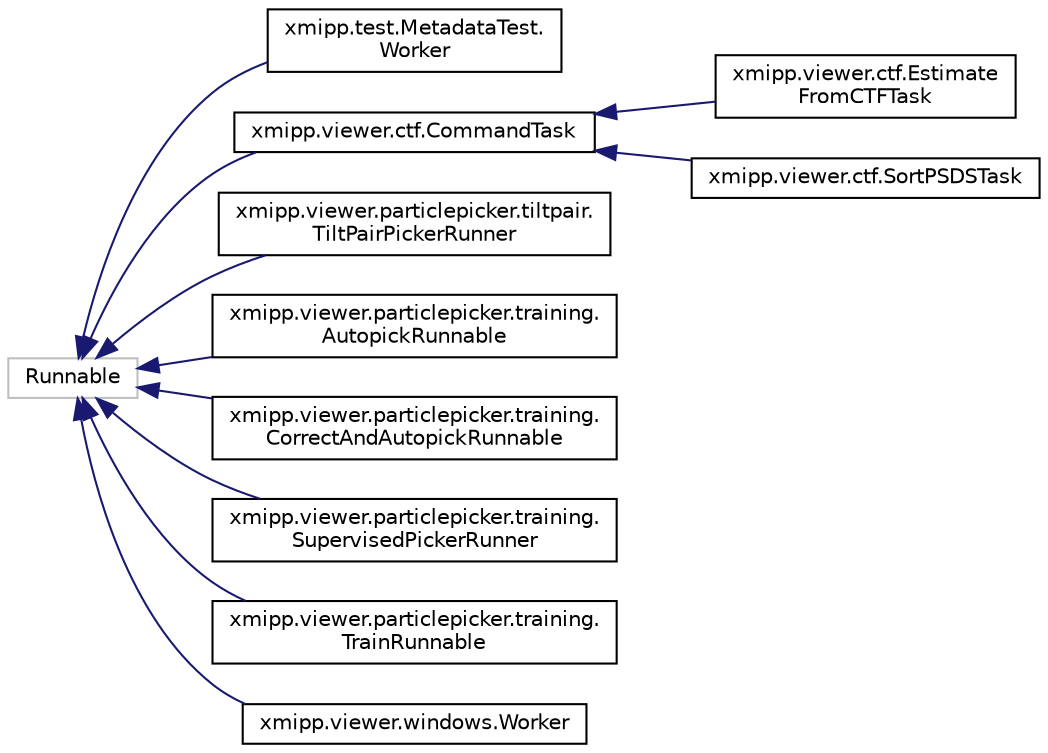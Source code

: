 digraph "Graphical Class Hierarchy"
{
  edge [fontname="Helvetica",fontsize="10",labelfontname="Helvetica",labelfontsize="10"];
  node [fontname="Helvetica",fontsize="10",shape=record];
  rankdir="LR";
  Node23 [label="Runnable",height=0.2,width=0.4,color="grey75", fillcolor="white", style="filled"];
  Node23 -> Node0 [dir="back",color="midnightblue",fontsize="10",style="solid",fontname="Helvetica"];
  Node0 [label="xmipp.test.MetadataTest.\lWorker",height=0.2,width=0.4,color="black", fillcolor="white", style="filled",URL="$classxmipp_1_1test_1_1MetadataTest_1_1Worker.html"];
  Node23 -> Node25 [dir="back",color="midnightblue",fontsize="10",style="solid",fontname="Helvetica"];
  Node25 [label="xmipp.viewer.ctf.CommandTask",height=0.2,width=0.4,color="black", fillcolor="white", style="filled",URL="$classxmipp_1_1viewer_1_1ctf_1_1CommandTask.html"];
  Node25 -> Node26 [dir="back",color="midnightblue",fontsize="10",style="solid",fontname="Helvetica"];
  Node26 [label="xmipp.viewer.ctf.Estimate\lFromCTFTask",height=0.2,width=0.4,color="black", fillcolor="white", style="filled",URL="$classxmipp_1_1viewer_1_1ctf_1_1EstimateFromCTFTask.html"];
  Node25 -> Node27 [dir="back",color="midnightblue",fontsize="10",style="solid",fontname="Helvetica"];
  Node27 [label="xmipp.viewer.ctf.SortPSDSTask",height=0.2,width=0.4,color="black", fillcolor="white", style="filled",URL="$classxmipp_1_1viewer_1_1ctf_1_1SortPSDSTask.html"];
  Node23 -> Node28 [dir="back",color="midnightblue",fontsize="10",style="solid",fontname="Helvetica"];
  Node28 [label="xmipp.viewer.particlepicker.tiltpair.\lTiltPairPickerRunner",height=0.2,width=0.4,color="black", fillcolor="white", style="filled",URL="$classxmipp_1_1viewer_1_1particlepicker_1_1tiltpair_1_1TiltPairPickerRunner.html"];
  Node23 -> Node29 [dir="back",color="midnightblue",fontsize="10",style="solid",fontname="Helvetica"];
  Node29 [label="xmipp.viewer.particlepicker.training.\lAutopickRunnable",height=0.2,width=0.4,color="black", fillcolor="white", style="filled",URL="$classxmipp_1_1viewer_1_1particlepicker_1_1training_1_1AutopickRunnable.html"];
  Node23 -> Node30 [dir="back",color="midnightblue",fontsize="10",style="solid",fontname="Helvetica"];
  Node30 [label="xmipp.viewer.particlepicker.training.\lCorrectAndAutopickRunnable",height=0.2,width=0.4,color="black", fillcolor="white", style="filled",URL="$classxmipp_1_1viewer_1_1particlepicker_1_1training_1_1CorrectAndAutopickRunnable.html"];
  Node23 -> Node31 [dir="back",color="midnightblue",fontsize="10",style="solid",fontname="Helvetica"];
  Node31 [label="xmipp.viewer.particlepicker.training.\lSupervisedPickerRunner",height=0.2,width=0.4,color="black", fillcolor="white", style="filled",URL="$classxmipp_1_1viewer_1_1particlepicker_1_1training_1_1SupervisedPickerRunner.html"];
  Node23 -> Node32 [dir="back",color="midnightblue",fontsize="10",style="solid",fontname="Helvetica"];
  Node32 [label="xmipp.viewer.particlepicker.training.\lTrainRunnable",height=0.2,width=0.4,color="black", fillcolor="white", style="filled",URL="$classxmipp_1_1viewer_1_1particlepicker_1_1training_1_1TrainRunnable.html"];
  Node23 -> Node33 [dir="back",color="midnightblue",fontsize="10",style="solid",fontname="Helvetica"];
  Node33 [label="xmipp.viewer.windows.Worker",height=0.2,width=0.4,color="black", fillcolor="white", style="filled",URL="$classxmipp_1_1viewer_1_1windows_1_1Worker.html"];
}
